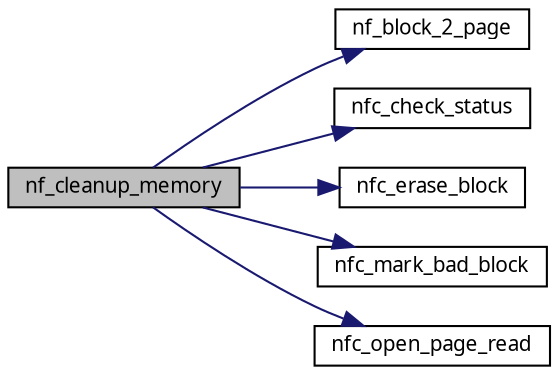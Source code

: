 digraph G
{
  edge [fontname="FreeSans.ttf",fontsize=10,labelfontname="FreeSans.ttf",labelfontsize=10];
  node [fontname="FreeSans.ttf",fontsize=10,shape=record];
  rankdir=LR;
  Node1 [label="nf_cleanup_memory",height=0.2,width=0.4,color="black", fillcolor="grey75", style="filled" fontcolor="black"];
  Node1 -> Node2 [color="midnightblue",fontsize=10,style="solid",fontname="FreeSans.ttf"];
  Node2 [label="nf_block_2_page",height=0.2,width=0.4,color="black", fillcolor="white", style="filled",URL="$a00062.html#f713bee0ed464d2bfa6876cd9d4ef296"];
  Node1 -> Node3 [color="midnightblue",fontsize=10,style="solid",fontname="FreeSans.ttf"];
  Node3 [label="nfc_check_status",height=0.2,width=0.4,color="black", fillcolor="white", style="filled",URL="$a00060.html#ef97b996828cba45aa7ee961af28e036",tooltip="Check the status of the selected device."];
  Node1 -> Node4 [color="midnightblue",fontsize=10,style="solid",fontname="FreeSans.ttf"];
  Node4 [label="nfc_erase_block",height=0.2,width=0.4,color="black", fillcolor="white", style="filled",URL="$a00060.html#4a7f7eed66f5eb678e4a96ae5dc32486",tooltip="Erases a block."];
  Node1 -> Node5 [color="midnightblue",fontsize=10,style="solid",fontname="FreeSans.ttf"];
  Node5 [label="nfc_mark_bad_block",height=0.2,width=0.4,color="black", fillcolor="white", style="filled",URL="$a00060.html#baa6a09d1819325c231e3735177a2179",tooltip="Mark a block as &#39;invalid&#39; by clearing it entirely."];
  Node1 -> Node6 [color="midnightblue",fontsize=10,style="solid",fontname="FreeSans.ttf"];
  Node6 [label="nfc_open_page_read",height=0.2,width=0.4,color="black", fillcolor="white", style="filled",URL="$a00060.html#a0a322a0237ff247248591adb2b10fab",tooltip="Opens a page for read."];
}
